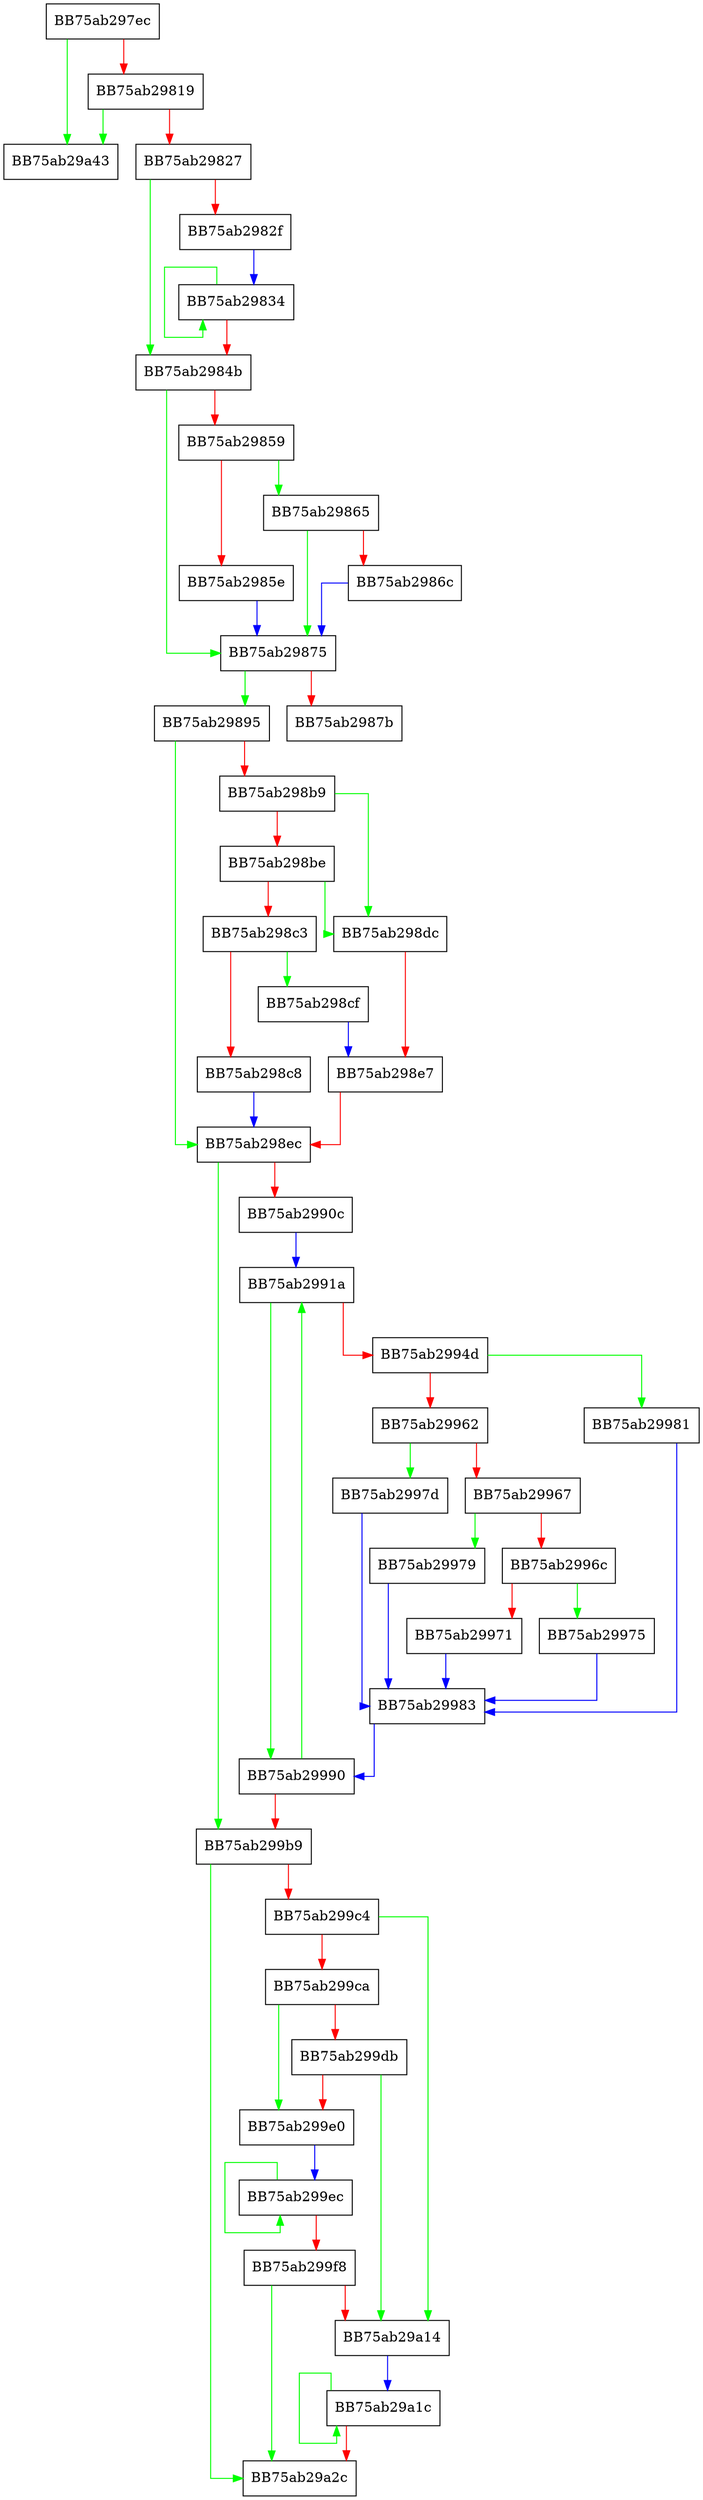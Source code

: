 digraph insert_bytes {
  node [shape="box"];
  graph [splines=ortho];
  BB75ab297ec -> BB75ab29a43 [color="green"];
  BB75ab297ec -> BB75ab29819 [color="red"];
  BB75ab29819 -> BB75ab29a43 [color="green"];
  BB75ab29819 -> BB75ab29827 [color="red"];
  BB75ab29827 -> BB75ab2984b [color="green"];
  BB75ab29827 -> BB75ab2982f [color="red"];
  BB75ab2982f -> BB75ab29834 [color="blue"];
  BB75ab29834 -> BB75ab29834 [color="green"];
  BB75ab29834 -> BB75ab2984b [color="red"];
  BB75ab2984b -> BB75ab29875 [color="green"];
  BB75ab2984b -> BB75ab29859 [color="red"];
  BB75ab29859 -> BB75ab29865 [color="green"];
  BB75ab29859 -> BB75ab2985e [color="red"];
  BB75ab2985e -> BB75ab29875 [color="blue"];
  BB75ab29865 -> BB75ab29875 [color="green"];
  BB75ab29865 -> BB75ab2986c [color="red"];
  BB75ab2986c -> BB75ab29875 [color="blue"];
  BB75ab29875 -> BB75ab29895 [color="green"];
  BB75ab29875 -> BB75ab2987b [color="red"];
  BB75ab29895 -> BB75ab298ec [color="green"];
  BB75ab29895 -> BB75ab298b9 [color="red"];
  BB75ab298b9 -> BB75ab298dc [color="green"];
  BB75ab298b9 -> BB75ab298be [color="red"];
  BB75ab298be -> BB75ab298dc [color="green"];
  BB75ab298be -> BB75ab298c3 [color="red"];
  BB75ab298c3 -> BB75ab298cf [color="green"];
  BB75ab298c3 -> BB75ab298c8 [color="red"];
  BB75ab298c8 -> BB75ab298ec [color="blue"];
  BB75ab298cf -> BB75ab298e7 [color="blue"];
  BB75ab298dc -> BB75ab298e7 [color="red"];
  BB75ab298e7 -> BB75ab298ec [color="red"];
  BB75ab298ec -> BB75ab299b9 [color="green"];
  BB75ab298ec -> BB75ab2990c [color="red"];
  BB75ab2990c -> BB75ab2991a [color="blue"];
  BB75ab2991a -> BB75ab29990 [color="green"];
  BB75ab2991a -> BB75ab2994d [color="red"];
  BB75ab2994d -> BB75ab29981 [color="green"];
  BB75ab2994d -> BB75ab29962 [color="red"];
  BB75ab29962 -> BB75ab2997d [color="green"];
  BB75ab29962 -> BB75ab29967 [color="red"];
  BB75ab29967 -> BB75ab29979 [color="green"];
  BB75ab29967 -> BB75ab2996c [color="red"];
  BB75ab2996c -> BB75ab29975 [color="green"];
  BB75ab2996c -> BB75ab29971 [color="red"];
  BB75ab29971 -> BB75ab29983 [color="blue"];
  BB75ab29975 -> BB75ab29983 [color="blue"];
  BB75ab29979 -> BB75ab29983 [color="blue"];
  BB75ab2997d -> BB75ab29983 [color="blue"];
  BB75ab29981 -> BB75ab29983 [color="blue"];
  BB75ab29983 -> BB75ab29990 [color="blue"];
  BB75ab29990 -> BB75ab2991a [color="green"];
  BB75ab29990 -> BB75ab299b9 [color="red"];
  BB75ab299b9 -> BB75ab29a2c [color="green"];
  BB75ab299b9 -> BB75ab299c4 [color="red"];
  BB75ab299c4 -> BB75ab29a14 [color="green"];
  BB75ab299c4 -> BB75ab299ca [color="red"];
  BB75ab299ca -> BB75ab299e0 [color="green"];
  BB75ab299ca -> BB75ab299db [color="red"];
  BB75ab299db -> BB75ab29a14 [color="green"];
  BB75ab299db -> BB75ab299e0 [color="red"];
  BB75ab299e0 -> BB75ab299ec [color="blue"];
  BB75ab299ec -> BB75ab299ec [color="green"];
  BB75ab299ec -> BB75ab299f8 [color="red"];
  BB75ab299f8 -> BB75ab29a2c [color="green"];
  BB75ab299f8 -> BB75ab29a14 [color="red"];
  BB75ab29a14 -> BB75ab29a1c [color="blue"];
  BB75ab29a1c -> BB75ab29a1c [color="green"];
  BB75ab29a1c -> BB75ab29a2c [color="red"];
}